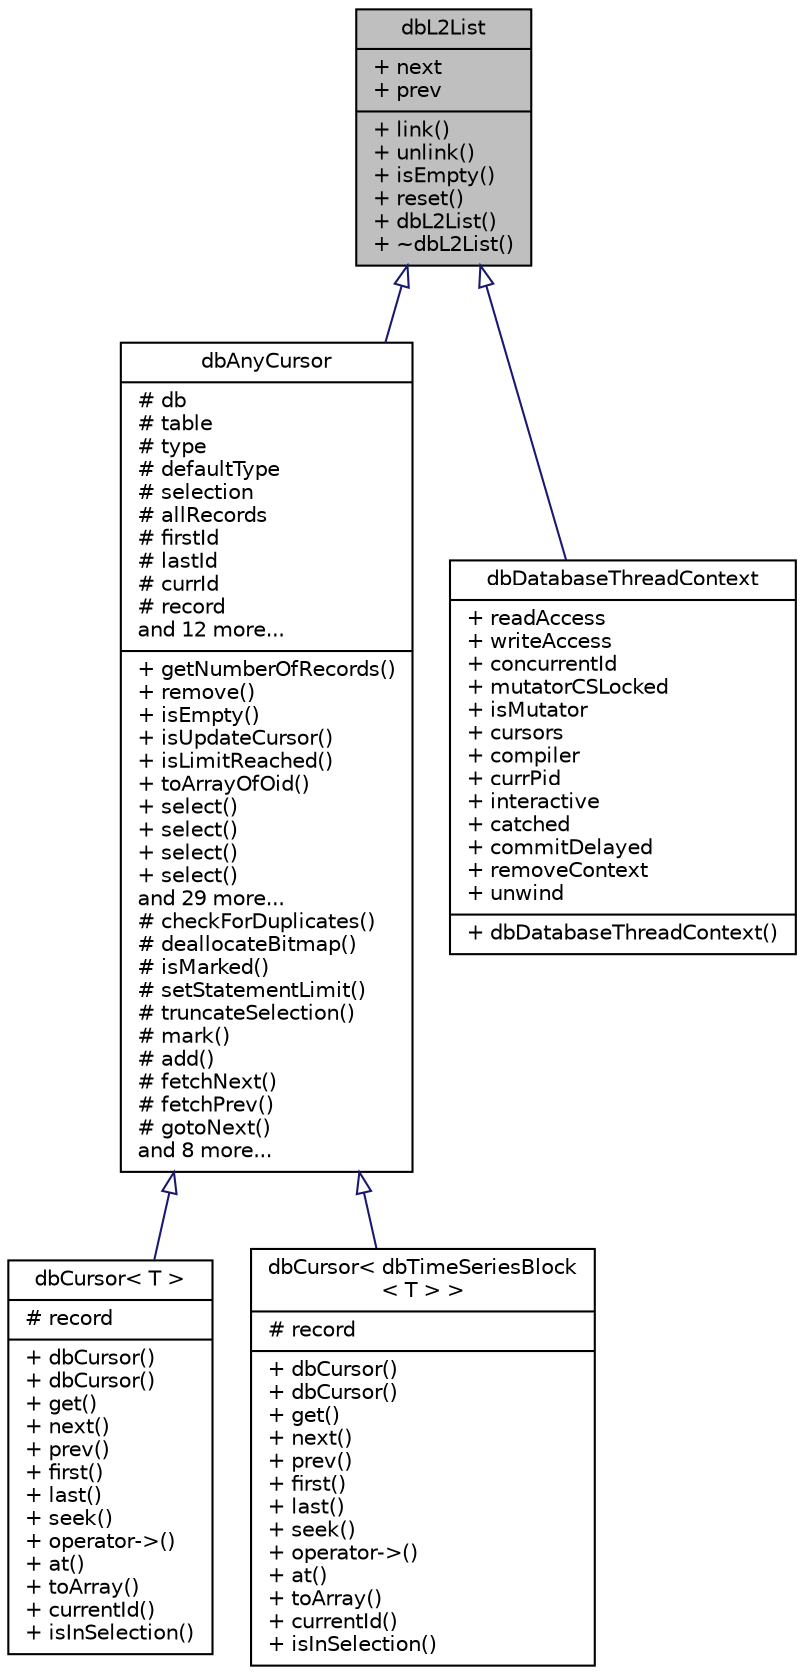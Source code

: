 digraph "dbL2List"
{
 // INTERACTIVE_SVG=YES
 // LATEX_PDF_SIZE
  edge [fontname="Helvetica",fontsize="10",labelfontname="Helvetica",labelfontsize="10"];
  node [fontname="Helvetica",fontsize="10",shape=record];
  Node1 [label="{dbL2List\n|+ next\l+ prev\l|+ link()\l+ unlink()\l+ isEmpty()\l+ reset()\l+ dbL2List()\l+ ~dbL2List()\l}",height=0.2,width=0.4,color="black", fillcolor="grey75", style="filled", fontcolor="black",tooltip=" "];
  Node1 -> Node2 [dir="back",color="midnightblue",fontsize="10",style="solid",arrowtail="onormal"];
  Node2 [label="{dbAnyCursor\n|# db\l# table\l# type\l# defaultType\l# selection\l# allRecords\l# firstId\l# lastId\l# currId\l# record\land 12 more...\l|+ getNumberOfRecords()\l+ remove()\l+ isEmpty()\l+ isUpdateCursor()\l+ isLimitReached()\l+ toArrayOfOid()\l+ select()\l+ select()\l+ select()\l+ select()\land 29 more...\l# checkForDuplicates()\l# deallocateBitmap()\l# isMarked()\l# setStatementLimit()\l# truncateSelection()\l# mark()\l# add()\l# fetchNext()\l# fetchPrev()\l# gotoNext()\land 8 more...\l}",height=0.2,width=0.4,color="black", fillcolor="white", style="filled",URL="$classdbAnyCursor.html",tooltip=" "];
  Node2 -> Node3 [dir="back",color="midnightblue",fontsize="10",style="solid",arrowtail="onormal"];
  Node3 [label="{dbCursor\< T \>\n|# record\l|+ dbCursor()\l+ dbCursor()\l+ get()\l+ next()\l+ prev()\l+ first()\l+ last()\l+ seek()\l+ operator-\>()\l+ at()\l+ toArray()\l+ currentId()\l+ isInSelection()\l}",height=0.2,width=0.4,color="black", fillcolor="white", style="filled",URL="$classdbCursor.html",tooltip=" "];
  Node2 -> Node4 [dir="back",color="midnightblue",fontsize="10",style="solid",arrowtail="onormal"];
  Node4 [label="{dbCursor\< dbTimeSeriesBlock\l\< T \> \>\n|# record\l|+ dbCursor()\l+ dbCursor()\l+ get()\l+ next()\l+ prev()\l+ first()\l+ last()\l+ seek()\l+ operator-\>()\l+ at()\l+ toArray()\l+ currentId()\l+ isInSelection()\l}",height=0.2,width=0.4,color="black", fillcolor="white", style="filled",URL="$classdbCursor.html",tooltip=" "];
  Node1 -> Node5 [dir="back",color="midnightblue",fontsize="10",style="solid",arrowtail="onormal"];
  Node5 [label="{dbDatabaseThreadContext\n|+ readAccess\l+ writeAccess\l+ concurrentId\l+ mutatorCSLocked\l+ isMutator\l+ cursors\l+ compiler\l+ currPid\l+ interactive\l+ catched\l+ commitDelayed\l+ removeContext\l+ unwind\l|+ dbDatabaseThreadContext()\l}",height=0.2,width=0.4,color="black", fillcolor="white", style="filled",URL="$classdbDatabaseThreadContext.html",tooltip=" "];
}
